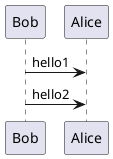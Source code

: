 {
  "sha1": "j8pmyfixx0hoxl106tuvpxffesqs51h",
  "insertion": {
    "when": "2024-06-03T18:59:31.607Z",
    "user": "plantuml@gmail.com"
  }
}
@startuml
Bob -> Alice : hello1
Bob -> Alice : hello2
@enduml
